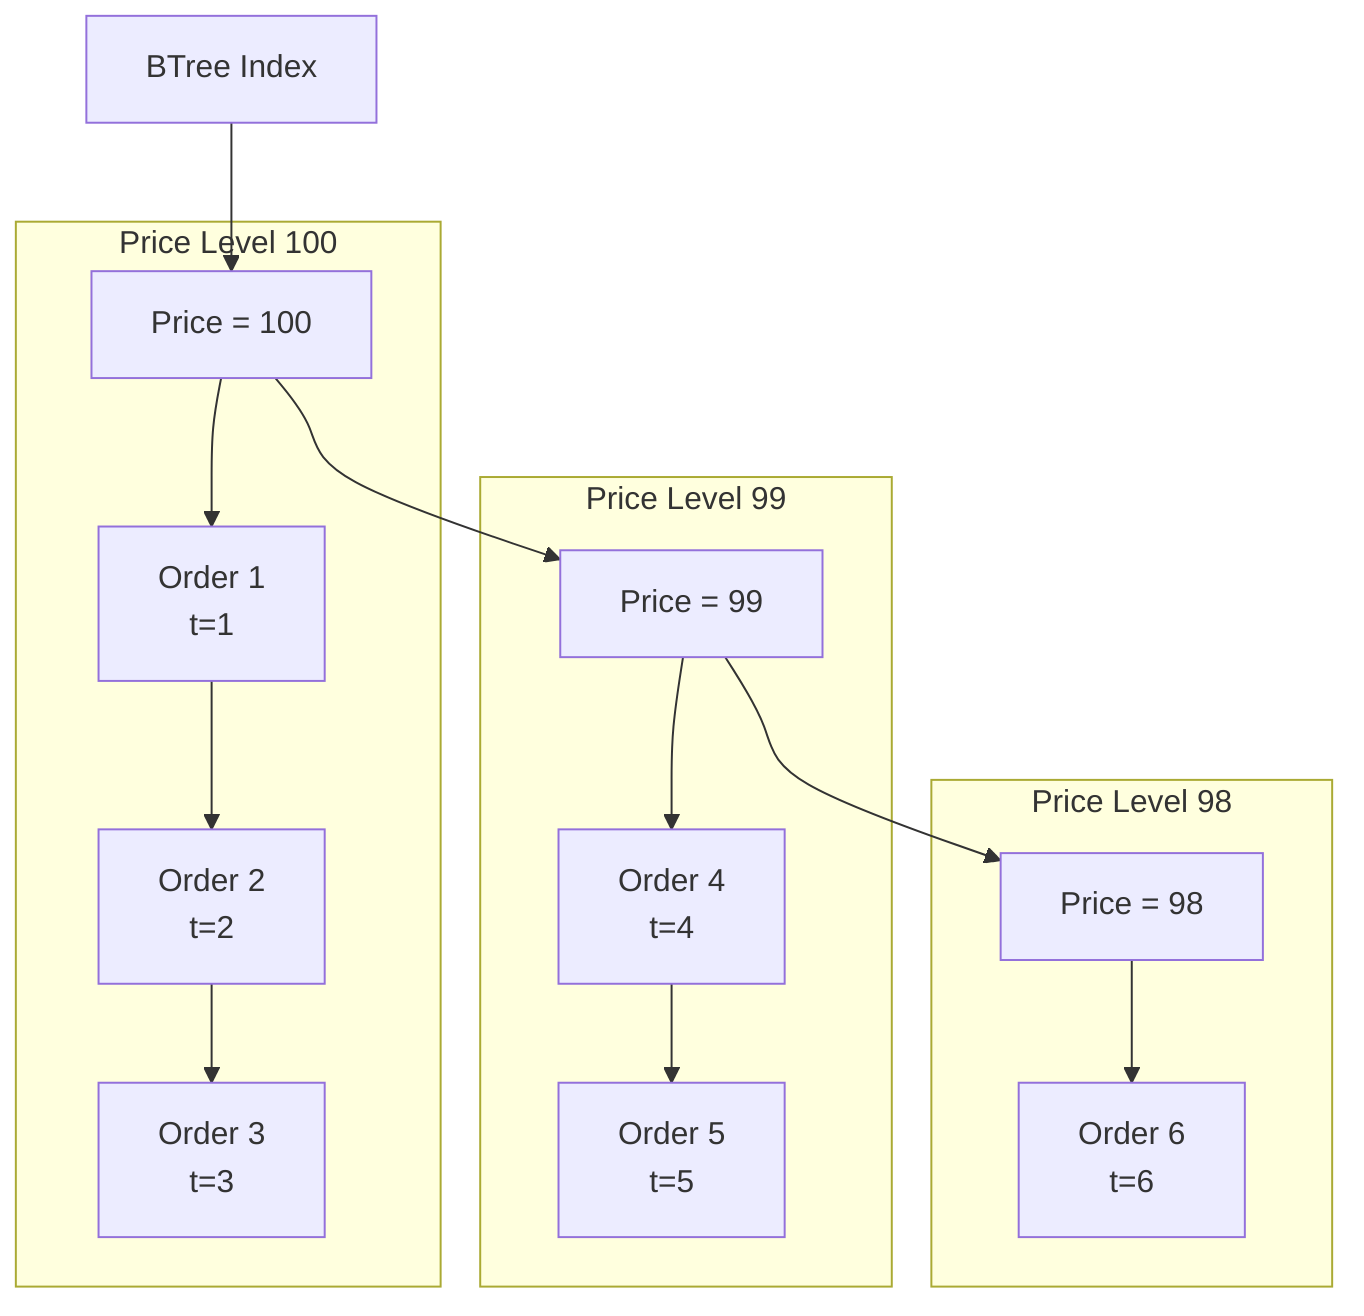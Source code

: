graph TD
    subgraph Price Level 100
        P100[Price = 100]
        O1[Order 1<br>t=1]
        O2[Order 2<br>t=2]
        O3[Order 3<br>t=3]
        P100 --> O1
        O1 --> O2
        O2 --> O3
    end

    subgraph Price Level 99
        P99[Price = 99]
        O4[Order 4<br>t=4]
        O5[Order 5<br>t=5]
        P99 --> O4
        O4 --> O5
    end

    subgraph Price Level 98
        P98[Price = 98]
        O6[Order 6<br>t=6]
        P98 --> O6
    end

    BTree[BTree Index] --> P100
    P100 --> P99
    P99 --> P98